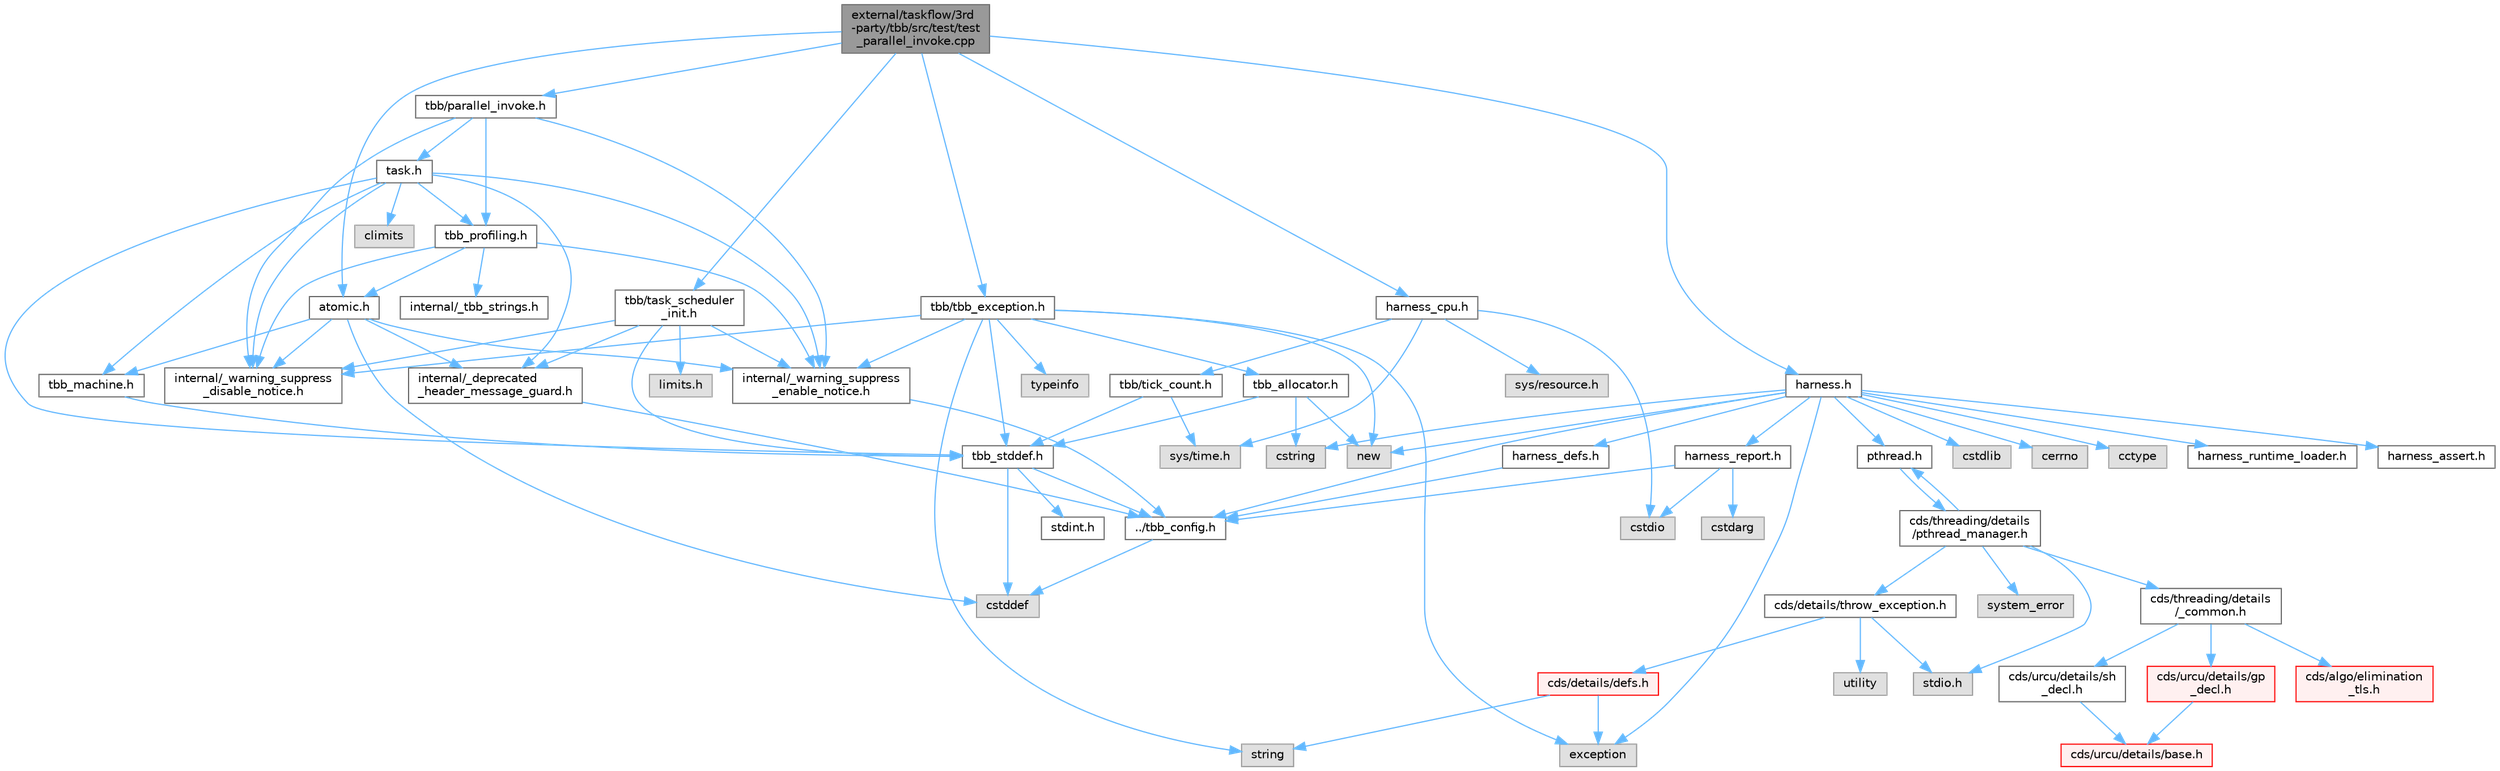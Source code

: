 digraph "external/taskflow/3rd-party/tbb/src/test/test_parallel_invoke.cpp"
{
 // LATEX_PDF_SIZE
  bgcolor="transparent";
  edge [fontname=Helvetica,fontsize=10,labelfontname=Helvetica,labelfontsize=10];
  node [fontname=Helvetica,fontsize=10,shape=box,height=0.2,width=0.4];
  Node1 [id="Node000001",label="external/taskflow/3rd\l-party/tbb/src/test/test\l_parallel_invoke.cpp",height=0.2,width=0.4,color="gray40", fillcolor="grey60", style="filled", fontcolor="black",tooltip=" "];
  Node1 -> Node2 [id="edge88_Node000001_Node000002",color="steelblue1",style="solid",tooltip=" "];
  Node2 [id="Node000002",label="tbb/parallel_invoke.h",height=0.2,width=0.4,color="grey40", fillcolor="white", style="filled",URL="$parallel__invoke_8h.html",tooltip=" "];
  Node2 -> Node3 [id="edge89_Node000002_Node000003",color="steelblue1",style="solid",tooltip=" "];
  Node3 [id="Node000003",label="internal/_warning_suppress\l_enable_notice.h",height=0.2,width=0.4,color="grey40", fillcolor="white", style="filled",URL="$__warning__suppress__enable__notice_8h.html",tooltip=" "];
  Node3 -> Node4 [id="edge90_Node000003_Node000004",color="steelblue1",style="solid",tooltip=" "];
  Node4 [id="Node000004",label="../tbb_config.h",height=0.2,width=0.4,color="grey40", fillcolor="white", style="filled",URL="$tbb__config_8h.html",tooltip=" "];
  Node4 -> Node5 [id="edge91_Node000004_Node000005",color="steelblue1",style="solid",tooltip=" "];
  Node5 [id="Node000005",label="cstddef",height=0.2,width=0.4,color="grey60", fillcolor="#E0E0E0", style="filled",tooltip=" "];
  Node2 -> Node6 [id="edge92_Node000002_Node000006",color="steelblue1",style="solid",tooltip=" "];
  Node6 [id="Node000006",label="task.h",height=0.2,width=0.4,color="grey40", fillcolor="white", style="filled",URL="$task_8h.html",tooltip=" "];
  Node6 -> Node7 [id="edge93_Node000006_Node000007",color="steelblue1",style="solid",tooltip=" "];
  Node7 [id="Node000007",label="internal/_deprecated\l_header_message_guard.h",height=0.2,width=0.4,color="grey40", fillcolor="white", style="filled",URL="$__deprecated__header__message__guard_8h.html",tooltip=" "];
  Node7 -> Node4 [id="edge94_Node000007_Node000004",color="steelblue1",style="solid",tooltip=" "];
  Node6 -> Node3 [id="edge95_Node000006_Node000003",color="steelblue1",style="solid",tooltip=" "];
  Node6 -> Node8 [id="edge96_Node000006_Node000008",color="steelblue1",style="solid",tooltip=" "];
  Node8 [id="Node000008",label="tbb_stddef.h",height=0.2,width=0.4,color="grey40", fillcolor="white", style="filled",URL="$tbb__stddef_8h.html",tooltip=" "];
  Node8 -> Node4 [id="edge97_Node000008_Node000004",color="steelblue1",style="solid",tooltip=" "];
  Node8 -> Node5 [id="edge98_Node000008_Node000005",color="steelblue1",style="solid",tooltip=" "];
  Node8 -> Node9 [id="edge99_Node000008_Node000009",color="steelblue1",style="solid",tooltip=" "];
  Node9 [id="Node000009",label="stdint.h",height=0.2,width=0.4,color="grey40", fillcolor="white", style="filled",URL="$stdint_8h.html",tooltip=" "];
  Node6 -> Node10 [id="edge100_Node000006_Node000010",color="steelblue1",style="solid",tooltip=" "];
  Node10 [id="Node000010",label="tbb_machine.h",height=0.2,width=0.4,color="grey40", fillcolor="white", style="filled",URL="$tbb__machine_8h.html",tooltip=" "];
  Node10 -> Node8 [id="edge101_Node000010_Node000008",color="steelblue1",style="solid",tooltip=" "];
  Node6 -> Node11 [id="edge102_Node000006_Node000011",color="steelblue1",style="solid",tooltip=" "];
  Node11 [id="Node000011",label="tbb_profiling.h",height=0.2,width=0.4,color="grey40", fillcolor="white", style="filled",URL="$tbb__profiling_8h.html",tooltip=" "];
  Node11 -> Node3 [id="edge103_Node000011_Node000003",color="steelblue1",style="solid",tooltip=" "];
  Node11 -> Node12 [id="edge104_Node000011_Node000012",color="steelblue1",style="solid",tooltip=" "];
  Node12 [id="Node000012",label="internal/_tbb_strings.h",height=0.2,width=0.4,color="grey40", fillcolor="white", style="filled",URL="$__tbb__strings_8h.html",tooltip=" "];
  Node11 -> Node13 [id="edge105_Node000011_Node000013",color="steelblue1",style="solid",tooltip=" "];
  Node13 [id="Node000013",label="atomic.h",height=0.2,width=0.4,color="grey40", fillcolor="white", style="filled",URL="$external_2taskflow_23rd-party_2tbb_2include_2tbb_2atomic_8h.html",tooltip=" "];
  Node13 -> Node7 [id="edge106_Node000013_Node000007",color="steelblue1",style="solid",tooltip=" "];
  Node13 -> Node3 [id="edge107_Node000013_Node000003",color="steelblue1",style="solid",tooltip=" "];
  Node13 -> Node5 [id="edge108_Node000013_Node000005",color="steelblue1",style="solid",tooltip=" "];
  Node13 -> Node10 [id="edge109_Node000013_Node000010",color="steelblue1",style="solid",tooltip=" "];
  Node13 -> Node14 [id="edge110_Node000013_Node000014",color="steelblue1",style="solid",tooltip=" "];
  Node14 [id="Node000014",label="internal/_warning_suppress\l_disable_notice.h",height=0.2,width=0.4,color="grey40", fillcolor="white", style="filled",URL="$__warning__suppress__disable__notice_8h.html",tooltip=" "];
  Node11 -> Node14 [id="edge111_Node000011_Node000014",color="steelblue1",style="solid",tooltip=" "];
  Node6 -> Node15 [id="edge112_Node000006_Node000015",color="steelblue1",style="solid",tooltip=" "];
  Node15 [id="Node000015",label="climits",height=0.2,width=0.4,color="grey60", fillcolor="#E0E0E0", style="filled",tooltip=" "];
  Node6 -> Node14 [id="edge113_Node000006_Node000014",color="steelblue1",style="solid",tooltip=" "];
  Node2 -> Node11 [id="edge114_Node000002_Node000011",color="steelblue1",style="solid",tooltip=" "];
  Node2 -> Node14 [id="edge115_Node000002_Node000014",color="steelblue1",style="solid",tooltip=" "];
  Node1 -> Node16 [id="edge116_Node000001_Node000016",color="steelblue1",style="solid",tooltip=" "];
  Node16 [id="Node000016",label="tbb/task_scheduler\l_init.h",height=0.2,width=0.4,color="grey40", fillcolor="white", style="filled",URL="$task__scheduler__init_8h.html",tooltip=" "];
  Node16 -> Node7 [id="edge117_Node000016_Node000007",color="steelblue1",style="solid",tooltip=" "];
  Node16 -> Node3 [id="edge118_Node000016_Node000003",color="steelblue1",style="solid",tooltip=" "];
  Node16 -> Node8 [id="edge119_Node000016_Node000008",color="steelblue1",style="solid",tooltip=" "];
  Node16 -> Node17 [id="edge120_Node000016_Node000017",color="steelblue1",style="solid",tooltip=" "];
  Node17 [id="Node000017",label="limits.h",height=0.2,width=0.4,color="grey60", fillcolor="#E0E0E0", style="filled",tooltip=" "];
  Node16 -> Node14 [id="edge121_Node000016_Node000014",color="steelblue1",style="solid",tooltip=" "];
  Node1 -> Node13 [id="edge122_Node000001_Node000013",color="steelblue1",style="solid",tooltip=" "];
  Node1 -> Node18 [id="edge123_Node000001_Node000018",color="steelblue1",style="solid",tooltip=" "];
  Node18 [id="Node000018",label="tbb/tbb_exception.h",height=0.2,width=0.4,color="grey40", fillcolor="white", style="filled",URL="$tbb__exception_8h.html",tooltip=" "];
  Node18 -> Node3 [id="edge124_Node000018_Node000003",color="steelblue1",style="solid",tooltip=" "];
  Node18 -> Node8 [id="edge125_Node000018_Node000008",color="steelblue1",style="solid",tooltip=" "];
  Node18 -> Node19 [id="edge126_Node000018_Node000019",color="steelblue1",style="solid",tooltip=" "];
  Node19 [id="Node000019",label="exception",height=0.2,width=0.4,color="grey60", fillcolor="#E0E0E0", style="filled",tooltip=" "];
  Node18 -> Node20 [id="edge127_Node000018_Node000020",color="steelblue1",style="solid",tooltip=" "];
  Node20 [id="Node000020",label="new",height=0.2,width=0.4,color="grey60", fillcolor="#E0E0E0", style="filled",tooltip=" "];
  Node18 -> Node21 [id="edge128_Node000018_Node000021",color="steelblue1",style="solid",tooltip=" "];
  Node21 [id="Node000021",label="string",height=0.2,width=0.4,color="grey60", fillcolor="#E0E0E0", style="filled",tooltip=" "];
  Node18 -> Node22 [id="edge129_Node000018_Node000022",color="steelblue1",style="solid",tooltip=" "];
  Node22 [id="Node000022",label="tbb_allocator.h",height=0.2,width=0.4,color="grey40", fillcolor="white", style="filled",URL="$tbb__allocator_8h.html",tooltip=" "];
  Node22 -> Node8 [id="edge130_Node000022_Node000008",color="steelblue1",style="solid",tooltip=" "];
  Node22 -> Node20 [id="edge131_Node000022_Node000020",color="steelblue1",style="solid",tooltip=" "];
  Node22 -> Node23 [id="edge132_Node000022_Node000023",color="steelblue1",style="solid",tooltip=" "];
  Node23 [id="Node000023",label="cstring",height=0.2,width=0.4,color="grey60", fillcolor="#E0E0E0", style="filled",tooltip=" "];
  Node18 -> Node24 [id="edge133_Node000018_Node000024",color="steelblue1",style="solid",tooltip=" "];
  Node24 [id="Node000024",label="typeinfo",height=0.2,width=0.4,color="grey60", fillcolor="#E0E0E0", style="filled",tooltip=" "];
  Node18 -> Node14 [id="edge134_Node000018_Node000014",color="steelblue1",style="solid",tooltip=" "];
  Node1 -> Node25 [id="edge135_Node000001_Node000025",color="steelblue1",style="solid",tooltip=" "];
  Node25 [id="Node000025",label="harness.h",height=0.2,width=0.4,color="grey40", fillcolor="white", style="filled",URL="$harness_8h.html",tooltip=" "];
  Node25 -> Node4 [id="edge136_Node000025_Node000004",color="steelblue1",style="solid",tooltip=" "];
  Node25 -> Node26 [id="edge137_Node000025_Node000026",color="steelblue1",style="solid",tooltip=" "];
  Node26 [id="Node000026",label="harness_defs.h",height=0.2,width=0.4,color="grey40", fillcolor="white", style="filled",URL="$harness__defs_8h.html",tooltip=" "];
  Node26 -> Node4 [id="edge138_Node000026_Node000004",color="steelblue1",style="solid",tooltip=" "];
  Node25 -> Node27 [id="edge139_Node000025_Node000027",color="steelblue1",style="solid",tooltip=" "];
  Node27 [id="Node000027",label="cstdlib",height=0.2,width=0.4,color="grey60", fillcolor="#E0E0E0", style="filled",tooltip=" "];
  Node25 -> Node23 [id="edge140_Node000025_Node000023",color="steelblue1",style="solid",tooltip=" "];
  Node25 -> Node28 [id="edge141_Node000025_Node000028",color="steelblue1",style="solid",tooltip=" "];
  Node28 [id="Node000028",label="cerrno",height=0.2,width=0.4,color="grey60", fillcolor="#E0E0E0", style="filled",tooltip=" "];
  Node25 -> Node29 [id="edge142_Node000025_Node000029",color="steelblue1",style="solid",tooltip=" "];
  Node29 [id="Node000029",label="cctype",height=0.2,width=0.4,color="grey60", fillcolor="#E0E0E0", style="filled",tooltip=" "];
  Node25 -> Node20 [id="edge143_Node000025_Node000020",color="steelblue1",style="solid",tooltip=" "];
  Node25 -> Node30 [id="edge144_Node000025_Node000030",color="steelblue1",style="solid",tooltip=" "];
  Node30 [id="Node000030",label="pthread.h",height=0.2,width=0.4,color="grey40", fillcolor="white", style="filled",URL="$pthread_8h.html",tooltip=" "];
  Node30 -> Node31 [id="edge145_Node000030_Node000031",color="steelblue1",style="solid",tooltip=" "];
  Node31 [id="Node000031",label="cds/threading/details\l/pthread_manager.h",height=0.2,width=0.4,color="grey40", fillcolor="white", style="filled",URL="$pthread__manager_8h.html",tooltip=" "];
  Node31 -> Node32 [id="edge146_Node000031_Node000032",color="steelblue1",style="solid",tooltip=" "];
  Node32 [id="Node000032",label="system_error",height=0.2,width=0.4,color="grey60", fillcolor="#E0E0E0", style="filled",tooltip=" "];
  Node31 -> Node33 [id="edge147_Node000031_Node000033",color="steelblue1",style="solid",tooltip=" "];
  Node33 [id="Node000033",label="stdio.h",height=0.2,width=0.4,color="grey60", fillcolor="#E0E0E0", style="filled",tooltip=" "];
  Node31 -> Node30 [id="edge148_Node000031_Node000030",color="steelblue1",style="solid",tooltip=" "];
  Node31 -> Node34 [id="edge149_Node000031_Node000034",color="steelblue1",style="solid",tooltip=" "];
  Node34 [id="Node000034",label="cds/threading/details\l/_common.h",height=0.2,width=0.4,color="grey40", fillcolor="white", style="filled",URL="$__common_8h.html",tooltip=" "];
  Node34 -> Node35 [id="edge150_Node000034_Node000035",color="steelblue1",style="solid",tooltip=" "];
  Node35 [id="Node000035",label="cds/urcu/details/gp\l_decl.h",height=0.2,width=0.4,color="red", fillcolor="#FFF0F0", style="filled",URL="$gp__decl_8h.html",tooltip=" "];
  Node35 -> Node36 [id="edge151_Node000035_Node000036",color="steelblue1",style="solid",tooltip=" "];
  Node36 [id="Node000036",label="cds/urcu/details/base.h",height=0.2,width=0.4,color="red", fillcolor="#FFF0F0", style="filled",URL="$external_2libcds_2cds_2urcu_2details_2base_8h.html",tooltip=" "];
  Node34 -> Node71 [id="edge152_Node000034_Node000071",color="steelblue1",style="solid",tooltip=" "];
  Node71 [id="Node000071",label="cds/urcu/details/sh\l_decl.h",height=0.2,width=0.4,color="grey40", fillcolor="white", style="filled",URL="$sh__decl_8h.html",tooltip=" "];
  Node71 -> Node36 [id="edge153_Node000071_Node000036",color="steelblue1",style="solid",tooltip=" "];
  Node34 -> Node72 [id="edge154_Node000034_Node000072",color="steelblue1",style="solid",tooltip=" "];
  Node72 [id="Node000072",label="cds/algo/elimination\l_tls.h",height=0.2,width=0.4,color="red", fillcolor="#FFF0F0", style="filled",URL="$elimination__tls_8h.html",tooltip=" "];
  Node31 -> Node65 [id="edge155_Node000031_Node000065",color="steelblue1",style="solid",tooltip=" "];
  Node65 [id="Node000065",label="cds/details/throw_exception.h",height=0.2,width=0.4,color="grey40", fillcolor="white", style="filled",URL="$throw__exception_8h.html",tooltip=" "];
  Node65 -> Node38 [id="edge156_Node000065_Node000038",color="steelblue1",style="solid",tooltip=" "];
  Node38 [id="Node000038",label="cds/details/defs.h",height=0.2,width=0.4,color="red", fillcolor="#FFF0F0", style="filled",URL="$details_2defs_8h.html",tooltip=" "];
  Node38 -> Node19 [id="edge157_Node000038_Node000019",color="steelblue1",style="solid",tooltip=" "];
  Node38 -> Node21 [id="edge158_Node000038_Node000021",color="steelblue1",style="solid",tooltip=" "];
  Node65 -> Node33 [id="edge159_Node000065_Node000033",color="steelblue1",style="solid",tooltip=" "];
  Node65 -> Node66 [id="edge160_Node000065_Node000066",color="steelblue1",style="solid",tooltip=" "];
  Node66 [id="Node000066",label="utility",height=0.2,width=0.4,color="grey60", fillcolor="#E0E0E0", style="filled",tooltip=" "];
  Node25 -> Node74 [id="edge161_Node000025_Node000074",color="steelblue1",style="solid",tooltip=" "];
  Node74 [id="Node000074",label="harness_runtime_loader.h",height=0.2,width=0.4,color="grey40", fillcolor="white", style="filled",URL="$harness__runtime__loader_8h.html",tooltip=" "];
  Node25 -> Node75 [id="edge162_Node000025_Node000075",color="steelblue1",style="solid",tooltip=" "];
  Node75 [id="Node000075",label="harness_report.h",height=0.2,width=0.4,color="grey40", fillcolor="white", style="filled",URL="$harness__report_8h.html",tooltip=" "];
  Node75 -> Node76 [id="edge163_Node000075_Node000076",color="steelblue1",style="solid",tooltip=" "];
  Node76 [id="Node000076",label="cstdio",height=0.2,width=0.4,color="grey60", fillcolor="#E0E0E0", style="filled",tooltip=" "];
  Node75 -> Node77 [id="edge164_Node000075_Node000077",color="steelblue1",style="solid",tooltip=" "];
  Node77 [id="Node000077",label="cstdarg",height=0.2,width=0.4,color="grey60", fillcolor="#E0E0E0", style="filled",tooltip=" "];
  Node75 -> Node4 [id="edge165_Node000075_Node000004",color="steelblue1",style="solid",tooltip=" "];
  Node25 -> Node19 [id="edge166_Node000025_Node000019",color="steelblue1",style="solid",tooltip=" "];
  Node25 -> Node78 [id="edge167_Node000025_Node000078",color="steelblue1",style="solid",tooltip=" "];
  Node78 [id="Node000078",label="harness_assert.h",height=0.2,width=0.4,color="grey40", fillcolor="white", style="filled",URL="$harness__assert_8h.html",tooltip=" "];
  Node1 -> Node79 [id="edge168_Node000001_Node000079",color="steelblue1",style="solid",tooltip=" "];
  Node79 [id="Node000079",label="harness_cpu.h",height=0.2,width=0.4,color="grey40", fillcolor="white", style="filled",URL="$harness__cpu_8h.html",tooltip=" "];
  Node79 -> Node80 [id="edge169_Node000079_Node000080",color="steelblue1",style="solid",tooltip=" "];
  Node80 [id="Node000080",label="sys/time.h",height=0.2,width=0.4,color="grey60", fillcolor="#E0E0E0", style="filled",tooltip=" "];
  Node79 -> Node81 [id="edge170_Node000079_Node000081",color="steelblue1",style="solid",tooltip=" "];
  Node81 [id="Node000081",label="sys/resource.h",height=0.2,width=0.4,color="grey60", fillcolor="#E0E0E0", style="filled",tooltip=" "];
  Node79 -> Node82 [id="edge171_Node000079_Node000082",color="steelblue1",style="solid",tooltip=" "];
  Node82 [id="Node000082",label="tbb/tick_count.h",height=0.2,width=0.4,color="grey40", fillcolor="white", style="filled",URL="$tick__count_8h.html",tooltip=" "];
  Node82 -> Node8 [id="edge172_Node000082_Node000008",color="steelblue1",style="solid",tooltip=" "];
  Node82 -> Node80 [id="edge173_Node000082_Node000080",color="steelblue1",style="solid",tooltip=" "];
  Node79 -> Node76 [id="edge174_Node000079_Node000076",color="steelblue1",style="solid",tooltip=" "];
}
